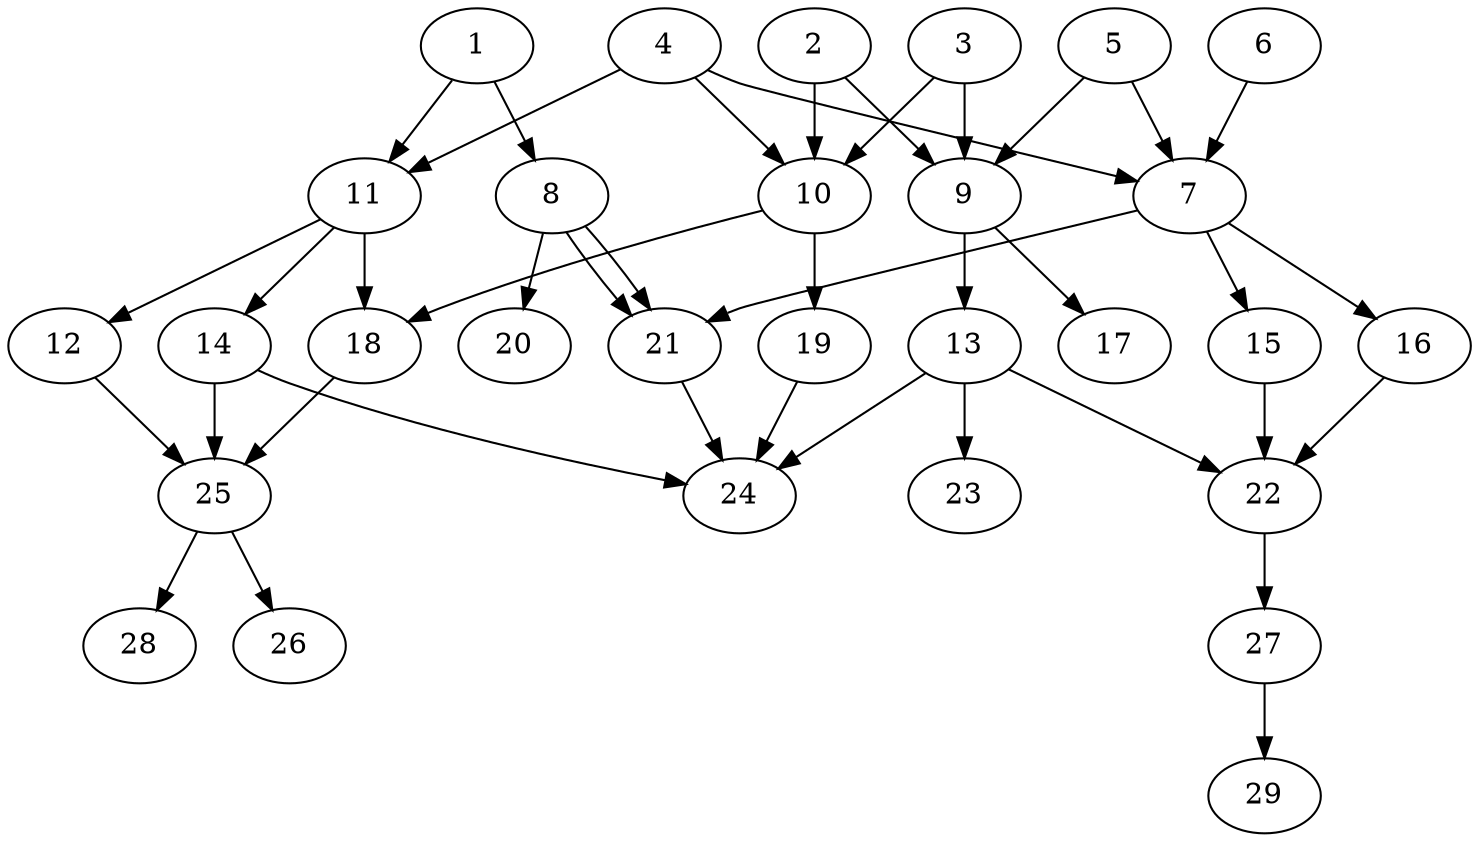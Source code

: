// DAG (tier=2-normal, mode=compute, n=29, ccr=0.373, fat=0.582, density=0.440, regular=0.404, jump=0.120, mindata=524288, maxdata=8388608)
// DAG automatically generated by daggen at Sun Aug 24 16:33:33 2025
// /home/ermia/Project/Environments/daggen/bin/daggen --dot --ccr 0.373 --fat 0.582 --regular 0.404 --density 0.440 --jump 0.120 --mindata 524288 --maxdata 8388608 -n 29 
digraph G {
  1 [size="8563150635403176", alpha="0.17", expect_size="4281575317701588"]
  1 -> 8 [size ="157713346592768"]
  1 -> 11 [size ="157713346592768"]
  2 [size="20501470900701012", alpha="0.11", expect_size="10250735450350506"]
  2 -> 9 [size ="363086141718528"]
  2 -> 10 [size ="363086141718528"]
  3 [size="497877788682878976000", alpha="0.12", expect_size="248938894341439488000"]
  3 -> 9 [size ="502541372620800"]
  3 -> 10 [size ="502541372620800"]
  4 [size="3425756933608456", alpha="0.11", expect_size="1712878466804228"]
  4 -> 7 [size ="423107999301632"]
  4 -> 10 [size ="423107999301632"]
  4 -> 11 [size ="423107999301632"]
  5 [size="237068191587241088", alpha="0.09", expect_size="118534095793620544"]
  5 -> 7 [size ="145728777224192"]
  5 -> 9 [size ="145728777224192"]
  6 [size="170866657156573167616", alpha="0.15", expect_size="85433328578286583808"]
  6 -> 7 [size ="246336179929088"]
  7 [size="142980059786467216", alpha="0.08", expect_size="71490029893233608"]
  7 -> 15 [size ="162255844933632"]
  7 -> 16 [size ="162255844933632"]
  7 -> 21 [size ="162255844933632"]
  8 [size="1240907111356098", alpha="0.18", expect_size="620453555678049"]
  8 -> 20 [size ="106493118513152"]
  8 -> 21 [size ="106493118513152"]
  8 -> 21 [size ="106493118513152"]
  9 [size="760246545413778304", alpha="0.14", expect_size="380123272706889152"]
  9 -> 13 [size ="454654534090752"]
  9 -> 17 [size ="454654534090752"]
  10 [size="163899995446416320", alpha="0.06", expect_size="81949997723208160"]
  10 -> 18 [size ="96972308480000"]
  10 -> 19 [size ="96972308480000"]
  11 [size="574954514186066", alpha="0.19", expect_size="287477257093033"]
  11 -> 12 [size ="11229401710592"]
  11 -> 14 [size ="11229401710592"]
  11 -> 18 [size ="11229401710592"]
  12 [size="7562220747931106", alpha="0.05", expect_size="3781110373965553"]
  12 -> 25 [size ="348878859665408"]
  13 [size="844493470353854208", alpha="0.08", expect_size="422246735176927104"]
  13 -> 22 [size ="338782532403200"]
  13 -> 23 [size ="338782532403200"]
  13 -> 24 [size ="338782532403200"]
  14 [size="8890186809278622", alpha="0.03", expect_size="4445093404639311"]
  14 -> 24 [size ="250811191918592"]
  14 -> 25 [size ="250811191918592"]
  15 [size="221872330984046723072", alpha="0.02", expect_size="110936165492023361536"]
  15 -> 22 [size ="293196479332352"]
  16 [size="15502322469699584000", alpha="0.03", expect_size="7751161234849792000"]
  16 -> 22 [size ="49737944268800"]
  17 [size="441360514636913792", alpha="0.19", expect_size="220680257318456896"]
  18 [size="32936941765799468", alpha="0.08", expect_size="16468470882899734"]
  18 -> 25 [size ="69481866985472"]
  19 [size="345423541720571707392", alpha="0.12", expect_size="172711770860285853696"]
  19 -> 24 [size ="393844340293632"]
  20 [size="250915242981474688", alpha="0.03", expect_size="125457621490737344"]
  21 [size="174870438685802758144", alpha="0.06", expect_size="87435219342901379072"]
  21 -> 24 [size ="250169438240768"]
  22 [size="486388759756013568", alpha="0.15", expect_size="243194379878006784"]
  22 -> 27 [size ="4947802324992"]
  23 [size="28526462872018596", alpha="0.03", expect_size="14263231436009298"]
  24 [size="12132058694208802", alpha="0.12", expect_size="6066029347104401"]
  25 [size="2963792830426312", alpha="0.18", expect_size="1481896415213156"]
  25 -> 26 [size ="212999516192768"]
  25 -> 28 [size ="212999516192768"]
  26 [size="5637014945297072128", alpha="0.20", expect_size="2818507472648536064"]
  27 [size="22391567028604252", alpha="0.07", expect_size="11195783514302126"]
  27 -> 29 [size ="521414532661248"]
  28 [size="3894951369460414", alpha="0.01", expect_size="1947475684730207"]
  29 [size="316393455427264768", alpha="0.00", expect_size="158196727713632384"]
}